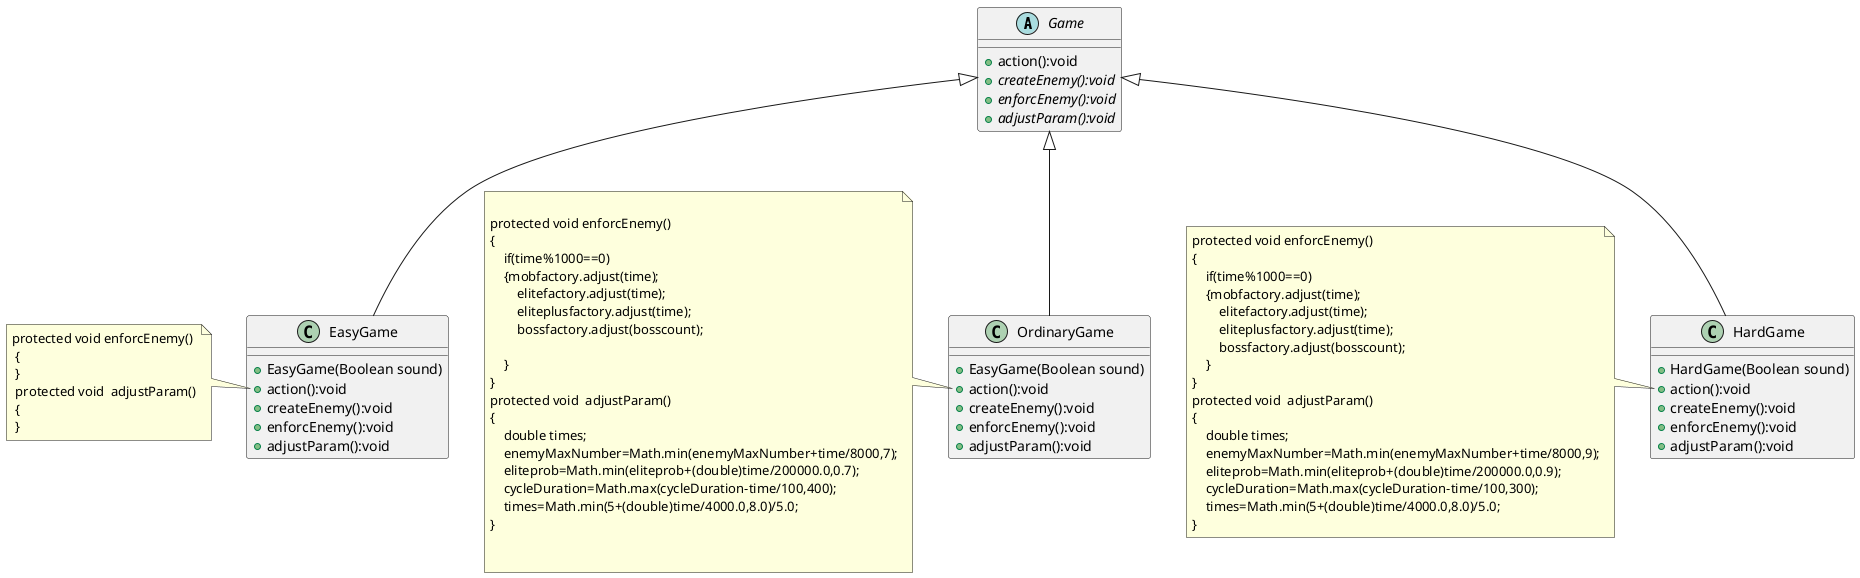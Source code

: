 @startuml
'https://plantuml.com/class-diagram

abstract class Game
{
+action():void
+{abstract} createEnemy():void
+{abstract} enforcEnemy():void
+{abstract} adjustParam():void
}
class EasyGame extends Game
{
+EasyGame(Boolean sound)
+action():void
+createEnemy():void
+enforcEnemy():void
+adjustParam():void
}
class OrdinaryGame extends Game
{
+EasyGame(Boolean sound)
+action():void
+createEnemy():void
+enforcEnemy():void
+adjustParam():void
}
class HardGame extends Game
{
+HardGame(Boolean sound)
+action():void
+createEnemy():void
+enforcEnemy():void
+adjustParam():void
}

note left of EasyGame::action
   protected void enforcEnemy()
    {
    }
    protected void  adjustParam()
    {
    }
end note
note left of OrdinaryGame::action

    protected void enforcEnemy()
    {
        if(time%1000==0)
        {mobfactory.adjust(time);
            elitefactory.adjust(time);
            eliteplusfactory.adjust(time);
            bossfactory.adjust(bosscount);

        }
    }
    protected void  adjustParam()
    {
        double times;
        enemyMaxNumber=Math.min(enemyMaxNumber+time/8000,7);
        eliteprob=Math.min(eliteprob+(double)time/200000.0,0.7);
        cycleDuration=Math.max(cycleDuration-time/100,400);
        times=Math.min(5+(double)time/4000.0,8.0)/5.0;
    }


end note
note left of HardGame::action
    protected void enforcEnemy()
    {
        if(time%1000==0)
        {mobfactory.adjust(time);
            elitefactory.adjust(time);
            eliteplusfactory.adjust(time);
            bossfactory.adjust(bosscount);
        }
    }
    protected void  adjustParam()
    {
        double times;
        enemyMaxNumber=Math.min(enemyMaxNumber+time/8000,9);
        eliteprob=Math.min(eliteprob+(double)time/200000.0,0.9);
        cycleDuration=Math.max(cycleDuration-time/100,300);
        times=Math.min(5+(double)time/4000.0,8.0)/5.0;
    }
end note

@enduml